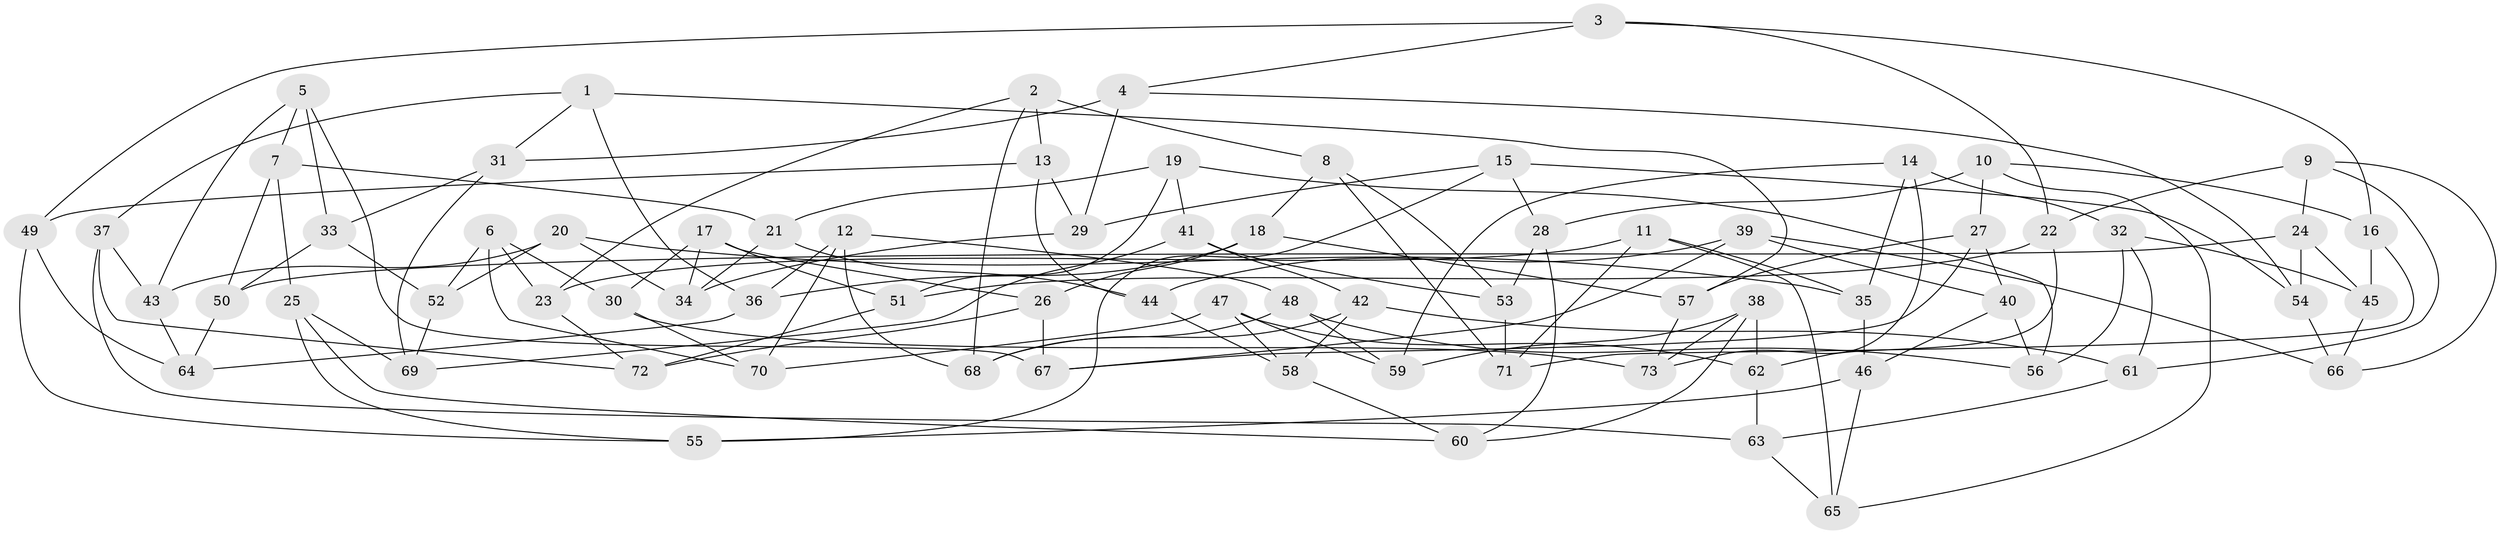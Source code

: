 // Generated by graph-tools (version 1.1) at 2025/56/03/09/25 04:56:13]
// undirected, 73 vertices, 146 edges
graph export_dot {
graph [start="1"]
  node [color=gray90,style=filled];
  1;
  2;
  3;
  4;
  5;
  6;
  7;
  8;
  9;
  10;
  11;
  12;
  13;
  14;
  15;
  16;
  17;
  18;
  19;
  20;
  21;
  22;
  23;
  24;
  25;
  26;
  27;
  28;
  29;
  30;
  31;
  32;
  33;
  34;
  35;
  36;
  37;
  38;
  39;
  40;
  41;
  42;
  43;
  44;
  45;
  46;
  47;
  48;
  49;
  50;
  51;
  52;
  53;
  54;
  55;
  56;
  57;
  58;
  59;
  60;
  61;
  62;
  63;
  64;
  65;
  66;
  67;
  68;
  69;
  70;
  71;
  72;
  73;
  1 -- 36;
  1 -- 37;
  1 -- 31;
  1 -- 57;
  2 -- 13;
  2 -- 68;
  2 -- 8;
  2 -- 23;
  3 -- 4;
  3 -- 16;
  3 -- 22;
  3 -- 49;
  4 -- 29;
  4 -- 54;
  4 -- 31;
  5 -- 67;
  5 -- 7;
  5 -- 43;
  5 -- 33;
  6 -- 52;
  6 -- 23;
  6 -- 30;
  6 -- 70;
  7 -- 21;
  7 -- 25;
  7 -- 50;
  8 -- 53;
  8 -- 71;
  8 -- 18;
  9 -- 66;
  9 -- 22;
  9 -- 24;
  9 -- 61;
  10 -- 16;
  10 -- 65;
  10 -- 27;
  10 -- 28;
  11 -- 35;
  11 -- 23;
  11 -- 65;
  11 -- 71;
  12 -- 70;
  12 -- 68;
  12 -- 48;
  12 -- 36;
  13 -- 44;
  13 -- 29;
  13 -- 49;
  14 -- 35;
  14 -- 32;
  14 -- 59;
  14 -- 73;
  15 -- 55;
  15 -- 54;
  15 -- 29;
  15 -- 28;
  16 -- 45;
  16 -- 71;
  17 -- 30;
  17 -- 51;
  17 -- 26;
  17 -- 34;
  18 -- 57;
  18 -- 36;
  18 -- 26;
  19 -- 21;
  19 -- 51;
  19 -- 56;
  19 -- 41;
  20 -- 35;
  20 -- 52;
  20 -- 43;
  20 -- 34;
  21 -- 44;
  21 -- 34;
  22 -- 62;
  22 -- 51;
  23 -- 72;
  24 -- 50;
  24 -- 54;
  24 -- 45;
  25 -- 69;
  25 -- 60;
  25 -- 55;
  26 -- 67;
  26 -- 72;
  27 -- 57;
  27 -- 40;
  27 -- 67;
  28 -- 53;
  28 -- 60;
  29 -- 34;
  30 -- 73;
  30 -- 70;
  31 -- 69;
  31 -- 33;
  32 -- 56;
  32 -- 61;
  32 -- 45;
  33 -- 52;
  33 -- 50;
  35 -- 46;
  36 -- 64;
  37 -- 63;
  37 -- 43;
  37 -- 72;
  38 -- 73;
  38 -- 60;
  38 -- 62;
  38 -- 59;
  39 -- 66;
  39 -- 44;
  39 -- 67;
  39 -- 40;
  40 -- 46;
  40 -- 56;
  41 -- 42;
  41 -- 53;
  41 -- 69;
  42 -- 61;
  42 -- 58;
  42 -- 68;
  43 -- 64;
  44 -- 58;
  45 -- 66;
  46 -- 65;
  46 -- 55;
  47 -- 58;
  47 -- 70;
  47 -- 59;
  47 -- 62;
  48 -- 56;
  48 -- 59;
  48 -- 68;
  49 -- 55;
  49 -- 64;
  50 -- 64;
  51 -- 72;
  52 -- 69;
  53 -- 71;
  54 -- 66;
  57 -- 73;
  58 -- 60;
  61 -- 63;
  62 -- 63;
  63 -- 65;
}

